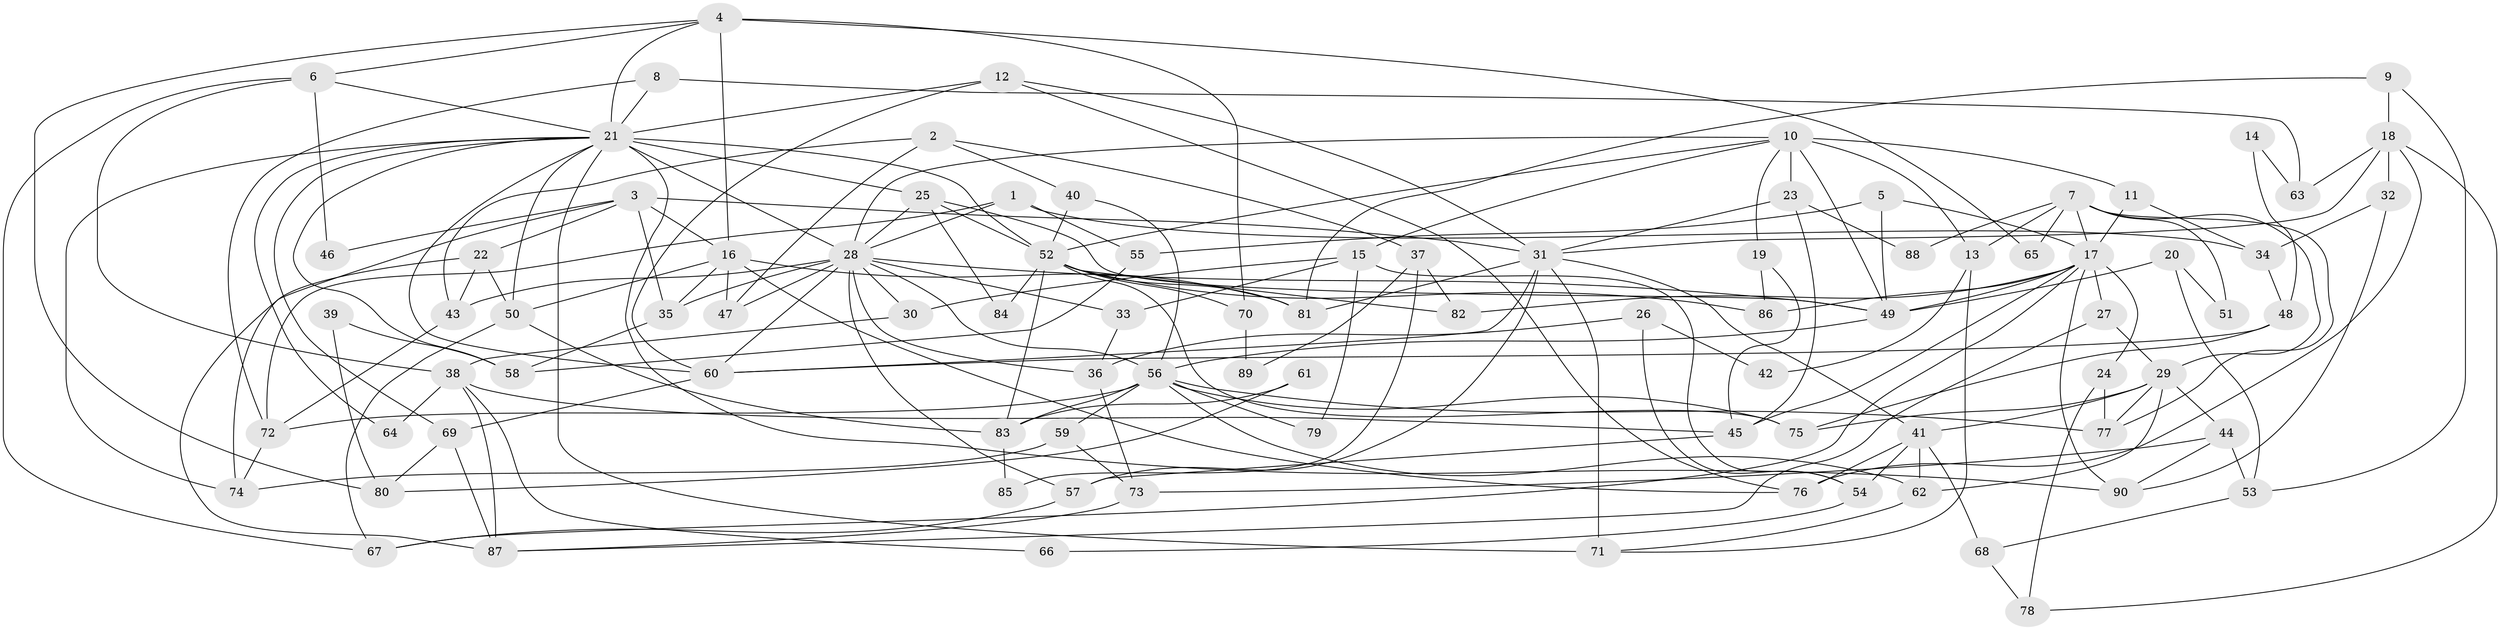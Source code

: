 // original degree distribution, {4: 0.29365079365079366, 6: 0.0873015873015873, 3: 0.29365079365079366, 5: 0.18253968253968253, 8: 0.023809523809523808, 2: 0.10317460317460317, 7: 0.015873015873015872}
// Generated by graph-tools (version 1.1) at 2025/51/03/04/25 22:51:05]
// undirected, 90 vertices, 196 edges
graph export_dot {
  node [color=gray90,style=filled];
  1;
  2;
  3;
  4;
  5;
  6;
  7;
  8;
  9;
  10;
  11;
  12;
  13;
  14;
  15;
  16;
  17;
  18;
  19;
  20;
  21;
  22;
  23;
  24;
  25;
  26;
  27;
  28;
  29;
  30;
  31;
  32;
  33;
  34;
  35;
  36;
  37;
  38;
  39;
  40;
  41;
  42;
  43;
  44;
  45;
  46;
  47;
  48;
  49;
  50;
  51;
  52;
  53;
  54;
  55;
  56;
  57;
  58;
  59;
  60;
  61;
  62;
  63;
  64;
  65;
  66;
  67;
  68;
  69;
  70;
  71;
  72;
  73;
  74;
  75;
  76;
  77;
  78;
  79;
  80;
  81;
  82;
  83;
  84;
  85;
  86;
  87;
  88;
  89;
  90;
  1 -- 28 [weight=1.0];
  1 -- 34 [weight=1.0];
  1 -- 55 [weight=1.0];
  1 -- 72 [weight=1.0];
  2 -- 37 [weight=1.0];
  2 -- 40 [weight=1.0];
  2 -- 43 [weight=1.0];
  2 -- 47 [weight=1.0];
  3 -- 16 [weight=2.0];
  3 -- 22 [weight=1.0];
  3 -- 31 [weight=2.0];
  3 -- 35 [weight=1.0];
  3 -- 46 [weight=1.0];
  3 -- 74 [weight=1.0];
  4 -- 6 [weight=1.0];
  4 -- 16 [weight=1.0];
  4 -- 21 [weight=1.0];
  4 -- 65 [weight=1.0];
  4 -- 70 [weight=1.0];
  4 -- 80 [weight=1.0];
  5 -- 17 [weight=1.0];
  5 -- 49 [weight=1.0];
  5 -- 55 [weight=1.0];
  6 -- 21 [weight=1.0];
  6 -- 38 [weight=1.0];
  6 -- 46 [weight=1.0];
  6 -- 67 [weight=1.0];
  7 -- 13 [weight=1.0];
  7 -- 17 [weight=1.0];
  7 -- 29 [weight=1.0];
  7 -- 51 [weight=1.0];
  7 -- 65 [weight=1.0];
  7 -- 77 [weight=1.0];
  7 -- 88 [weight=1.0];
  8 -- 21 [weight=1.0];
  8 -- 63 [weight=1.0];
  8 -- 72 [weight=1.0];
  9 -- 18 [weight=1.0];
  9 -- 53 [weight=1.0];
  9 -- 81 [weight=1.0];
  10 -- 11 [weight=1.0];
  10 -- 13 [weight=1.0];
  10 -- 15 [weight=1.0];
  10 -- 19 [weight=1.0];
  10 -- 23 [weight=2.0];
  10 -- 28 [weight=1.0];
  10 -- 49 [weight=1.0];
  10 -- 52 [weight=1.0];
  11 -- 17 [weight=1.0];
  11 -- 34 [weight=1.0];
  12 -- 21 [weight=1.0];
  12 -- 31 [weight=1.0];
  12 -- 60 [weight=1.0];
  12 -- 76 [weight=1.0];
  13 -- 42 [weight=1.0];
  13 -- 71 [weight=1.0];
  14 -- 48 [weight=1.0];
  14 -- 63 [weight=1.0];
  15 -- 30 [weight=1.0];
  15 -- 33 [weight=1.0];
  15 -- 54 [weight=1.0];
  15 -- 79 [weight=1.0];
  16 -- 35 [weight=1.0];
  16 -- 47 [weight=1.0];
  16 -- 50 [weight=1.0];
  16 -- 76 [weight=1.0];
  16 -- 81 [weight=1.0];
  17 -- 24 [weight=2.0];
  17 -- 27 [weight=1.0];
  17 -- 45 [weight=2.0];
  17 -- 49 [weight=1.0];
  17 -- 67 [weight=1.0];
  17 -- 82 [weight=1.0];
  17 -- 86 [weight=1.0];
  17 -- 90 [weight=1.0];
  18 -- 31 [weight=1.0];
  18 -- 32 [weight=1.0];
  18 -- 63 [weight=1.0];
  18 -- 76 [weight=1.0];
  18 -- 78 [weight=1.0];
  19 -- 45 [weight=1.0];
  19 -- 86 [weight=1.0];
  20 -- 49 [weight=1.0];
  20 -- 51 [weight=1.0];
  20 -- 53 [weight=1.0];
  21 -- 25 [weight=1.0];
  21 -- 28 [weight=4.0];
  21 -- 50 [weight=1.0];
  21 -- 52 [weight=1.0];
  21 -- 58 [weight=1.0];
  21 -- 60 [weight=1.0];
  21 -- 64 [weight=1.0];
  21 -- 69 [weight=1.0];
  21 -- 71 [weight=2.0];
  21 -- 74 [weight=1.0];
  21 -- 90 [weight=1.0];
  22 -- 43 [weight=1.0];
  22 -- 50 [weight=1.0];
  22 -- 87 [weight=1.0];
  23 -- 31 [weight=1.0];
  23 -- 45 [weight=1.0];
  23 -- 88 [weight=1.0];
  24 -- 77 [weight=1.0];
  24 -- 78 [weight=1.0];
  25 -- 28 [weight=1.0];
  25 -- 49 [weight=1.0];
  25 -- 52 [weight=1.0];
  25 -- 84 [weight=1.0];
  26 -- 36 [weight=1.0];
  26 -- 42 [weight=1.0];
  26 -- 54 [weight=1.0];
  27 -- 29 [weight=1.0];
  27 -- 87 [weight=1.0];
  28 -- 30 [weight=1.0];
  28 -- 33 [weight=1.0];
  28 -- 35 [weight=2.0];
  28 -- 36 [weight=1.0];
  28 -- 43 [weight=1.0];
  28 -- 47 [weight=1.0];
  28 -- 49 [weight=1.0];
  28 -- 56 [weight=1.0];
  28 -- 57 [weight=1.0];
  28 -- 60 [weight=1.0];
  29 -- 41 [weight=1.0];
  29 -- 44 [weight=1.0];
  29 -- 62 [weight=1.0];
  29 -- 75 [weight=1.0];
  29 -- 77 [weight=1.0];
  30 -- 38 [weight=1.0];
  31 -- 41 [weight=1.0];
  31 -- 57 [weight=1.0];
  31 -- 60 [weight=1.0];
  31 -- 71 [weight=1.0];
  31 -- 81 [weight=1.0];
  32 -- 34 [weight=1.0];
  32 -- 90 [weight=1.0];
  33 -- 36 [weight=1.0];
  34 -- 48 [weight=1.0];
  35 -- 58 [weight=1.0];
  36 -- 73 [weight=1.0];
  37 -- 82 [weight=1.0];
  37 -- 85 [weight=1.0];
  37 -- 89 [weight=1.0];
  38 -- 45 [weight=1.0];
  38 -- 64 [weight=1.0];
  38 -- 66 [weight=1.0];
  38 -- 87 [weight=1.0];
  39 -- 58 [weight=1.0];
  39 -- 80 [weight=1.0];
  40 -- 52 [weight=1.0];
  40 -- 56 [weight=1.0];
  41 -- 54 [weight=1.0];
  41 -- 62 [weight=1.0];
  41 -- 68 [weight=1.0];
  41 -- 76 [weight=1.0];
  43 -- 72 [weight=1.0];
  44 -- 53 [weight=1.0];
  44 -- 73 [weight=1.0];
  44 -- 90 [weight=1.0];
  45 -- 57 [weight=1.0];
  48 -- 60 [weight=1.0];
  48 -- 75 [weight=1.0];
  49 -- 56 [weight=1.0];
  50 -- 67 [weight=1.0];
  50 -- 83 [weight=1.0];
  52 -- 70 [weight=2.0];
  52 -- 75 [weight=1.0];
  52 -- 81 [weight=1.0];
  52 -- 82 [weight=1.0];
  52 -- 83 [weight=2.0];
  52 -- 84 [weight=1.0];
  52 -- 86 [weight=1.0];
  53 -- 68 [weight=1.0];
  54 -- 66 [weight=1.0];
  55 -- 58 [weight=1.0];
  56 -- 59 [weight=1.0];
  56 -- 62 [weight=1.0];
  56 -- 72 [weight=1.0];
  56 -- 75 [weight=1.0];
  56 -- 77 [weight=2.0];
  56 -- 79 [weight=1.0];
  56 -- 83 [weight=1.0];
  57 -- 67 [weight=1.0];
  59 -- 73 [weight=1.0];
  59 -- 74 [weight=1.0];
  60 -- 69 [weight=1.0];
  61 -- 80 [weight=1.0];
  61 -- 83 [weight=1.0];
  62 -- 71 [weight=1.0];
  68 -- 78 [weight=1.0];
  69 -- 80 [weight=1.0];
  69 -- 87 [weight=1.0];
  70 -- 89 [weight=1.0];
  72 -- 74 [weight=1.0];
  73 -- 87 [weight=1.0];
  83 -- 85 [weight=1.0];
}
